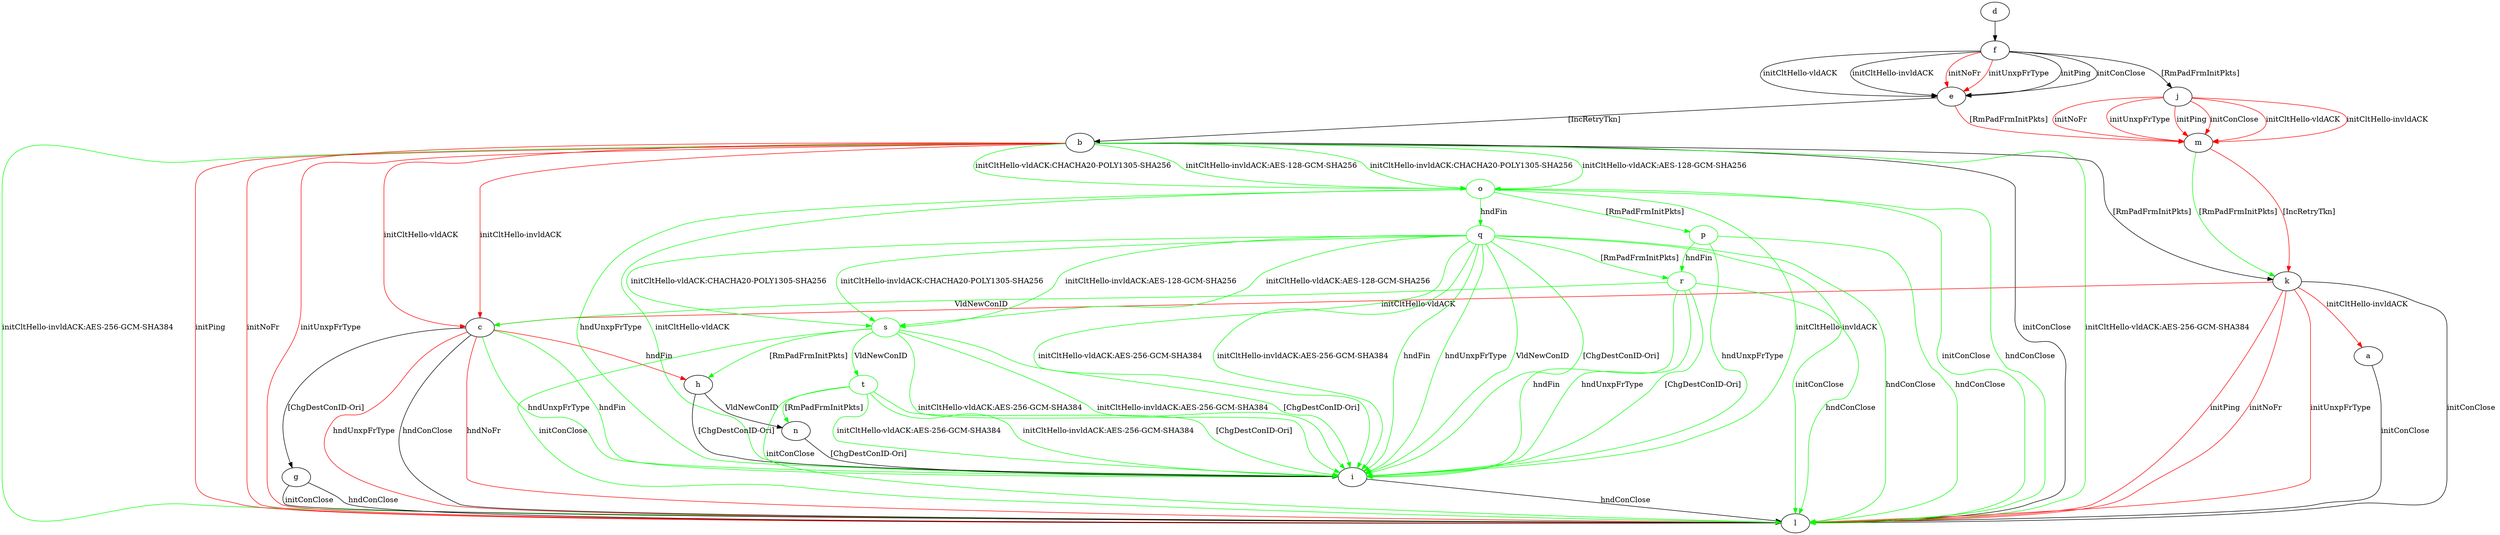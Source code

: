 digraph "" {
	a -> l	[key=0,
		label="initConClose "];
	b -> c	[key=0,
		color=red,
		label="initCltHello-vldACK "];
	b -> c	[key=1,
		color=red,
		label="initCltHello-invldACK "];
	b -> k	[key=0,
		label="[RmPadFrmInitPkts] "];
	b -> l	[key=0,
		label="initConClose "];
	b -> l	[key=1,
		color=green,
		label="initCltHello-vldACK:AES-256-GCM-SHA384 "];
	b -> l	[key=2,
		color=green,
		label="initCltHello-invldACK:AES-256-GCM-SHA384 "];
	b -> l	[key=3,
		color=red,
		label="initPing "];
	b -> l	[key=4,
		color=red,
		label="initNoFr "];
	b -> l	[key=5,
		color=red,
		label="initUnxpFrType "];
	o	[color=green];
	b -> o	[key=0,
		color=green,
		label="initCltHello-vldACK:AES-128-GCM-SHA256 "];
	b -> o	[key=1,
		color=green,
		label="initCltHello-vldACK:CHACHA20-POLY1305-SHA256 "];
	b -> o	[key=2,
		color=green,
		label="initCltHello-invldACK:AES-128-GCM-SHA256 "];
	b -> o	[key=3,
		color=green,
		label="initCltHello-invldACK:CHACHA20-POLY1305-SHA256 "];
	c -> g	[key=0,
		label="[ChgDestConID-Ori] "];
	c -> h	[key=0,
		color=red,
		label="hndFin "];
	c -> i	[key=0,
		color=green,
		label="hndFin "];
	c -> i	[key=1,
		color=green,
		label="hndUnxpFrType "];
	c -> l	[key=0,
		label="hndConClose "];
	c -> l	[key=1,
		color=red,
		label="hndNoFr "];
	c -> l	[key=2,
		color=red,
		label="hndUnxpFrType "];
	d -> f	[key=0];
	e -> b	[key=0,
		label="[IncRetryTkn] "];
	e -> m	[key=0,
		color=red,
		label="[RmPadFrmInitPkts] "];
	f -> e	[key=0,
		label="initPing "];
	f -> e	[key=1,
		label="initConClose "];
	f -> e	[key=2,
		label="initCltHello-vldACK "];
	f -> e	[key=3,
		label="initCltHello-invldACK "];
	f -> e	[key=4,
		color=red,
		label="initNoFr "];
	f -> e	[key=5,
		color=red,
		label="initUnxpFrType "];
	f -> j	[key=0,
		label="[RmPadFrmInitPkts] "];
	g -> l	[key=0,
		label="initConClose "];
	g -> l	[key=1,
		label="hndConClose "];
	h -> i	[key=0,
		label="[ChgDestConID-Ori] "];
	h -> n	[key=0,
		label="VldNewConID "];
	i -> l	[key=0,
		label="hndConClose "];
	j -> m	[key=0,
		color=red,
		label="initPing "];
	j -> m	[key=1,
		color=red,
		label="initConClose "];
	j -> m	[key=2,
		color=red,
		label="initCltHello-vldACK "];
	j -> m	[key=3,
		color=red,
		label="initCltHello-invldACK "];
	j -> m	[key=4,
		color=red,
		label="initNoFr "];
	j -> m	[key=5,
		color=red,
		label="initUnxpFrType "];
	k -> a	[key=0,
		color=red,
		label="initCltHello-invldACK "];
	k -> c	[key=0,
		color=red,
		label="initCltHello-vldACK "];
	k -> l	[key=0,
		label="initConClose "];
	k -> l	[key=1,
		color=red,
		label="initPing "];
	k -> l	[key=2,
		color=red,
		label="initNoFr "];
	k -> l	[key=3,
		color=red,
		label="initUnxpFrType "];
	m -> k	[key=0,
		color=green,
		label="[RmPadFrmInitPkts] "];
	m -> k	[key=1,
		color=red,
		label="[IncRetryTkn] "];
	n -> i	[key=0,
		label="[ChgDestConID-Ori] "];
	o -> i	[key=0,
		color=green,
		label="initCltHello-vldACK "];
	o -> i	[key=1,
		color=green,
		label="initCltHello-invldACK "];
	o -> i	[key=2,
		color=green,
		label="hndUnxpFrType "];
	o -> l	[key=0,
		color=green,
		label="initConClose "];
	o -> l	[key=1,
		color=green,
		label="hndConClose "];
	p	[color=green];
	o -> p	[key=0,
		color=green,
		label="[RmPadFrmInitPkts] "];
	q	[color=green];
	o -> q	[key=0,
		color=green,
		label="hndFin "];
	p -> i	[key=0,
		color=green,
		label="hndUnxpFrType "];
	p -> l	[key=0,
		color=green,
		label="hndConClose "];
	r	[color=green];
	p -> r	[key=0,
		color=green,
		label="hndFin "];
	q -> i	[key=0,
		color=green,
		label="initCltHello-vldACK:AES-256-GCM-SHA384 "];
	q -> i	[key=1,
		color=green,
		label="initCltHello-invldACK:AES-256-GCM-SHA384 "];
	q -> i	[key=2,
		color=green,
		label="hndFin "];
	q -> i	[key=3,
		color=green,
		label="hndUnxpFrType "];
	q -> i	[key=4,
		color=green,
		label="VldNewConID "];
	q -> i	[key=5,
		color=green,
		label="[ChgDestConID-Ori] "];
	q -> l	[key=0,
		color=green,
		label="initConClose "];
	q -> l	[key=1,
		color=green,
		label="hndConClose "];
	q -> r	[key=0,
		color=green,
		label="[RmPadFrmInitPkts] "];
	s	[color=green];
	q -> s	[key=0,
		color=green,
		label="initCltHello-vldACK:AES-128-GCM-SHA256 "];
	q -> s	[key=1,
		color=green,
		label="initCltHello-vldACK:CHACHA20-POLY1305-SHA256 "];
	q -> s	[key=2,
		color=green,
		label="initCltHello-invldACK:AES-128-GCM-SHA256 "];
	q -> s	[key=3,
		color=green,
		label="initCltHello-invldACK:CHACHA20-POLY1305-SHA256 "];
	r -> c	[key=0,
		color=green,
		label="VldNewConID "];
	r -> i	[key=0,
		color=green,
		label="hndFin "];
	r -> i	[key=1,
		color=green,
		label="hndUnxpFrType "];
	r -> i	[key=2,
		color=green,
		label="[ChgDestConID-Ori] "];
	r -> l	[key=0,
		color=green,
		label="hndConClose "];
	s -> h	[key=0,
		color=green,
		label="[RmPadFrmInitPkts] "];
	s -> i	[key=0,
		color=green,
		label="initCltHello-vldACK:AES-256-GCM-SHA384 "];
	s -> i	[key=1,
		color=green,
		label="initCltHello-invldACK:AES-256-GCM-SHA384 "];
	s -> i	[key=2,
		color=green,
		label="[ChgDestConID-Ori] "];
	s -> l	[key=0,
		color=green,
		label="initConClose "];
	t	[color=green];
	s -> t	[key=0,
		color=green,
		label="VldNewConID "];
	t -> i	[key=0,
		color=green,
		label="initCltHello-vldACK:AES-256-GCM-SHA384 "];
	t -> i	[key=1,
		color=green,
		label="initCltHello-invldACK:AES-256-GCM-SHA384 "];
	t -> i	[key=2,
		color=green,
		label="[ChgDestConID-Ori] "];
	t -> l	[key=0,
		color=green,
		label="initConClose "];
	t -> n	[key=0,
		color=green,
		label="[RmPadFrmInitPkts] "];
}
